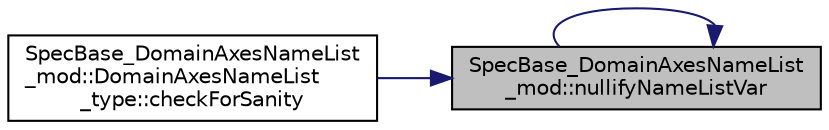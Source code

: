 digraph "SpecBase_DomainAxesNameList_mod::nullifyNameListVar"
{
 // LATEX_PDF_SIZE
  edge [fontname="Helvetica",fontsize="10",labelfontname="Helvetica",labelfontsize="10"];
  node [fontname="Helvetica",fontsize="10",shape=record];
  rankdir="RL";
  Node1 [label="SpecBase_DomainAxesNameList\l_mod::nullifyNameListVar",height=0.2,width=0.4,color="black", fillcolor="grey75", style="filled", fontcolor="black",tooltip=" "];
  Node1 -> Node2 [dir="back",color="midnightblue",fontsize="10",style="solid",fontname="Helvetica"];
  Node2 [label="SpecBase_DomainAxesNameList\l_mod::DomainAxesNameList\l_type::checkForSanity",height=0.2,width=0.4,color="black", fillcolor="white", style="filled",URL="$structSpecBase__DomainAxesNameList__mod_1_1DomainAxesNameList__type.html#a36aa65e0cfe689a1a882aa5a60963b4d",tooltip=" "];
  Node1 -> Node1 [dir="back",color="midnightblue",fontsize="10",style="solid",fontname="Helvetica"];
}
